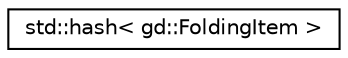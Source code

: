 digraph "Graphical Class Hierarchy"
{
  edge [fontname="Helvetica",fontsize="10",labelfontname="Helvetica",labelfontsize="10"];
  node [fontname="Helvetica",fontsize="10",shape=record];
  rankdir="LR";
  Node1 [label="std::hash\< gd::FoldingItem \>",height=0.2,width=0.4,color="black", fillcolor="white", style="filled",URL="$structstd_1_1hash_3_01gd_1_1_folding_item_01_4.html"];
}
